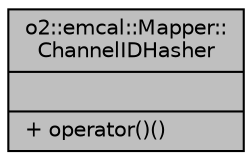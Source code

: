 digraph "o2::emcal::Mapper::ChannelIDHasher"
{
 // INTERACTIVE_SVG=YES
  bgcolor="transparent";
  edge [fontname="Helvetica",fontsize="10",labelfontname="Helvetica",labelfontsize="10"];
  node [fontname="Helvetica",fontsize="10",shape=record];
  Node1 [label="{o2::emcal::Mapper::\lChannelIDHasher\n||+ operator()()\l}",height=0.2,width=0.4,color="black", fillcolor="grey75", style="filled", fontcolor="black"];
}
